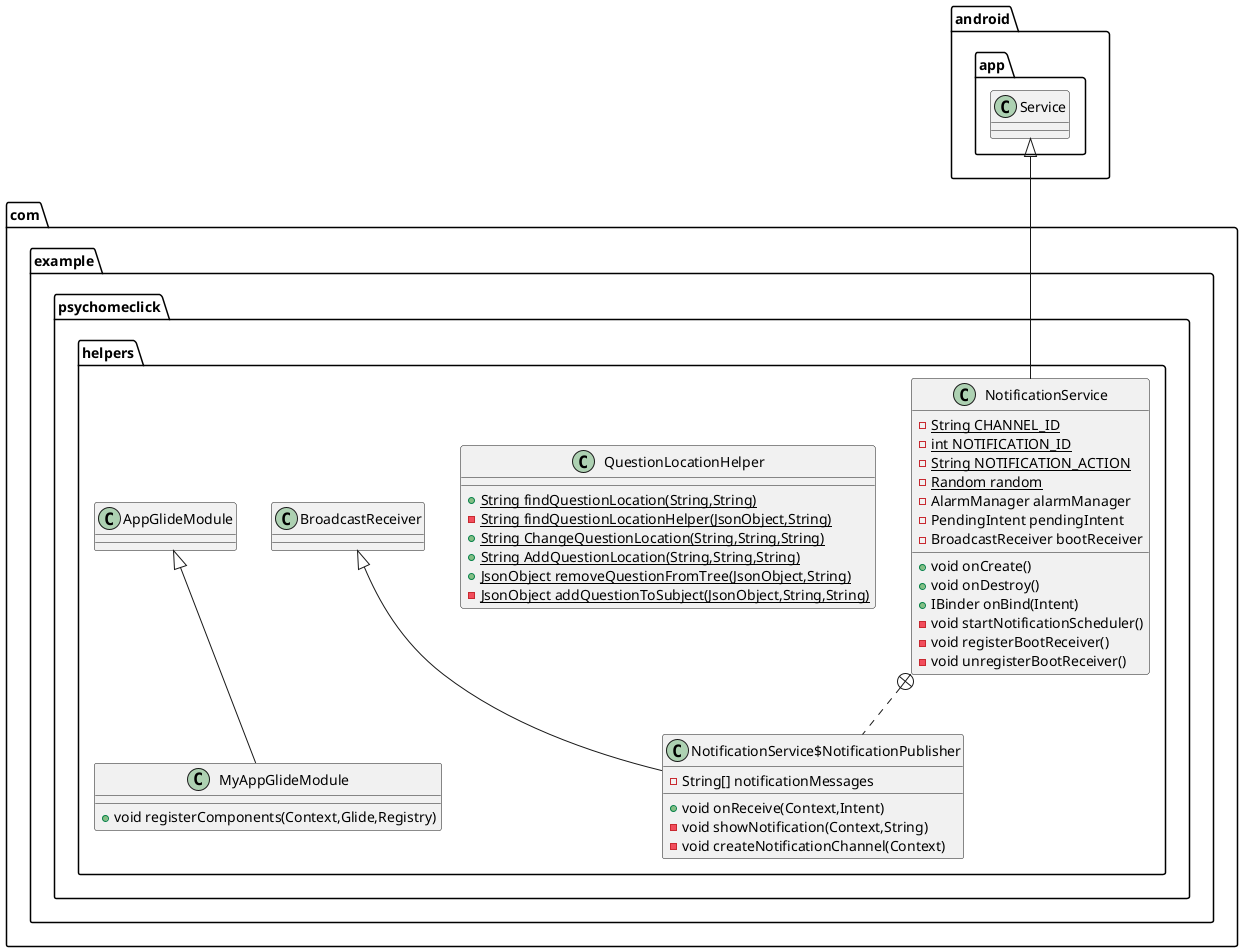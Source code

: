 @startuml
class com.example.psychomeclick.helpers.NotificationService {
- {static} String CHANNEL_ID
- {static} int NOTIFICATION_ID
- {static} String NOTIFICATION_ACTION
- {static} Random random
- AlarmManager alarmManager
- PendingIntent pendingIntent
- BroadcastReceiver bootReceiver
+ void onCreate()
+ void onDestroy()
+ IBinder onBind(Intent)
- void startNotificationScheduler()
- void registerBootReceiver()
- void unregisterBootReceiver()
}


class com.example.psychomeclick.helpers.NotificationService$NotificationPublisher {
- String[] notificationMessages
+ void onReceive(Context,Intent)
- void showNotification(Context,String)
- void createNotificationChannel(Context)
}


class com.example.psychomeclick.helpers.QuestionLocationHelper {
+ {static} String findQuestionLocation(String,String)
- {static} String findQuestionLocationHelper(JsonObject,String)
+ {static} String ChangeQuestionLocation(String,String,String)
+ {static} String AddQuestionLocation(String,String,String)
+ {static} JsonObject removeQuestionFromTree(JsonObject,String)
- {static} JsonObject addQuestionToSubject(JsonObject,String,String)
}

class com.example.psychomeclick.helpers.MyAppGlideModule {
+ void registerComponents(Context,Glide,Registry)
}



android.app.Service <|-- com.example.psychomeclick.helpers.NotificationService
com.example.psychomeclick.helpers.NotificationService +.. com.example.psychomeclick.helpers.NotificationService$NotificationPublisher
com.example.psychomeclick.helpers.BroadcastReceiver <|-- com.example.psychomeclick.helpers.NotificationService$NotificationPublisher
com.example.psychomeclick.helpers.AppGlideModule <|-- com.example.psychomeclick.helpers.MyAppGlideModule
@enduml